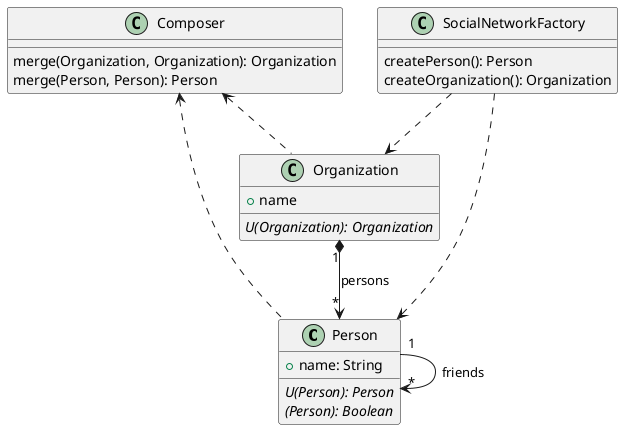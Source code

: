 @startuml

class Person {
    + name: String
    {abstract} U(Person): Person
    {abstract} (Person): Boolean
}

Person "1" --> "*" Person: friends

class Organization {
    +name
    {abstract} U(Organization): Organization
}

Organization "1" *--> "*" Person: persons

class Composer {
    merge(Organization, Organization): Organization
    merge(Person, Person): Person
}

class SocialNetworkFactory {
    createPerson(): Person
    createOrganization(): Organization
}

Composer <.. Person
Composer <.. Organization

SocialNetworkFactory ..> Person
SocialNetworkFactory ..> Organization

@enduml